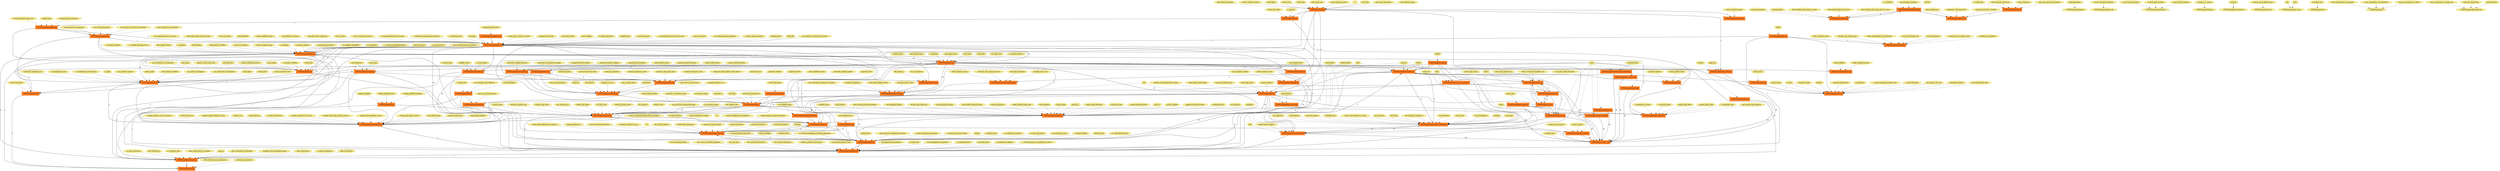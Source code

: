 digraph his_3 {
	node [color=chocolate1 shape=tab style=filled]
	"../TEST/mypi/typeops.py" -> "../TEST/mypi/subtypes.py" [label=7]
	"../TEST/mypi/maptype.py" -> "../TEST/mypi/subtypes.py" [label=1]
	"../TEST/mypi/types.py" -> "../TEST/mypi/subtypes.py" [label=25]
	"../TEST/mypi/stats.py" -> "../TEST/mypi/report.py" [label=1]
	"../TEST/mypi/perf_checker.py" -> "../TEST/mypi/report.py" [label=1]
	"../TEST/mypi/fastparse.py" -> "../TEST/mypi/exprtotype.py" [label=3]
	"../TEST/mypi/nodes.py" -> "../TEST/mypi/exprtotype.py" [label=1]
	"../TEST/mypi/subtypes.py" -> "../TEST/mypi/join.py" [label=11]
	"../TEST/mypi/typeops.py" -> "../TEST/mypi/join.py" [label=8]
	"../TEST/mypi/types.py" -> "../TEST/mypi/join.py" [label=27]
	"../TEST/mypi/emitwrapper.py" -> "../TEST/mypi/emitmodule.py" [label=2]
	"../TEST/mypi/emitclass.py" -> "../TEST/mypi/emitmodule.py" [label=2]
	"../TEST/mypi/util.py" -> "../TEST/mypi/emitmodule.py" [label=1]
	"../TEST/mypi/emitfunc.py" -> "../TEST/mypi/emitmodule.py" [label=2]
	"../TEST/mypi/util.py" -> "../TEST/mypi/actions_stubs.py" [label=1]
	"../TEST/mypi/subtypes.py" -> "../TEST/mypi/typeops.py" [label=3]
	"../TEST/mypi/sharedparse.py" -> "../TEST/mypi/typeops.py" [label=1]
	"../TEST/mypi/join.py" -> "../TEST/mypi/typeops.py" [label=1]
	"../TEST/mypi/typevars.py" -> "../TEST/mypi/typeops.py" [label=5]
	"../TEST/mypi/literals.py" -> "../TEST/mypi/typeops.py" [label=1]
	"../TEST/mypi/expandtype.py" -> "../TEST/mypi/typeops.py" [label=2]
	"../TEST/mypi/infer.py" -> "../TEST/mypi/typeops.py" [label=2]
	"../TEST/mypi/maptype.py" -> "../TEST/mypi/typeops.py" [label=1]
	"../TEST/mypi/types.py" -> "../TEST/mypi/typeops.py" [label=54]
	"../TEST/mypi/perf_checker.py" -> "../TEST/mypi/touch_checker.py" [label=9]
	"../TEST/mypi/incremental_checker.py" -> "../TEST/mypi/touch_checker.py" [label=9]
	"../TEST/mypi/strconv.py" -> "../TEST/mypi/touch_checker.py" [label=1]
	"../TEST/mypi/literals.py" -> "../TEST/mypi/reachability.py" [label=1]
	"../TEST/mypi/fastparse2.py" -> "../TEST/mypi/parse.py" [label=6]
	"../TEST/mypi/fastparse.py" -> "../TEST/mypi/parse.py" [label=6]
	"../TEST/mypi/actions_stubs.py" -> "../TEST/mypi/__main__.py" [label=28]
	"../TEST/mypi/async_matrix.py" -> "../TEST/mypi/__main__.py" [label=28]
	"../TEST/mypi/touch_checker.py" -> "../TEST/mypi/__main__.py" [label=28]
	"../TEST/mypi/runtests.py" -> "../TEST/mypi/__main__.py" [label=28]
	"../TEST/mypi/convert-cache.py" -> "../TEST/mypi/__main__.py" [label=28]
	"../TEST/mypi/perf_checker.py" -> "../TEST/mypi/__main__.py" [label=28]
	"../TEST/mypi/main.py" -> "../TEST/mypi/__main__.py" [label=28]
	"../TEST/mypi/variadics.py" -> "../TEST/mypi/__main__.py" [label=28]
	"../TEST/mypi/analyze_cache.py" -> "../TEST/mypi/__main__.py" [label=28]
	"../TEST/mypi/dump-ast.py" -> "../TEST/mypi/__main__.py" [label=28]
	"../TEST/mypi/stubgen.py" -> "../TEST/mypi/__main__.py" [label=28]
	"../TEST/mypi/download-mypyc-wheels.py" -> "../TEST/mypi/__main__.py" [label=28]
	"../TEST/mypi/incremental_checker.py" -> "../TEST/mypi/__main__.py" [label=28]
	"../TEST/mypi/test_case_to_actual.py" -> "../TEST/mypi/__main__.py" [label=28]
	"../TEST/mypi/typeops.py" -> "../TEST/mypi/semanal.py" [label=1]
	"../TEST/mypi/semanal_shared.py" -> "../TEST/mypi/semanal.py" [label=1]
	"../TEST/mypi/messages.py" -> "../TEST/mypi/semanal.py" [label=1]
	"../TEST/mypi/typeanal.py" -> "../TEST/mypi/semanal.py" [label=1]
	"../TEST/mypi/types.py" -> "../TEST/mypi/semanal.py" [label=3]
	"../TEST/mypi/semanal_main.py" -> "../TEST/mypi/semanal.py" [label=1]
	"../TEST/mypi/upload-pypi.py" -> "../TEST/mypi/convert-cache.py" [label=1]
	"../TEST/mypi/types.py" -> "../TEST/mypi/erasetype.py" [label=3]
	"../TEST/mypi/emitwrapper.py" -> "../TEST/mypi/emitclass.py" [label=1]
	"../TEST/mypi/emitfunc.py" -> "../TEST/mypi/emitclass.py" [label=8]
	"../TEST/mypi/sametypes.py" -> "../TEST/mypi/emitclass.py" [label=1]
	"../TEST/mypi/common.py" -> "../TEST/mypi/build.py" [label=4]
	"../TEST/mypi/emitmodule.py" -> "../TEST/mypi/build.py" [label=2]
	"../TEST/mypi/main.py" -> "../TEST/mypi/build.py" [label=5]
	"../TEST/mypi/util.py" -> "../TEST/mypi/build.py" [label=2]
	"../TEST/mypi/util.py" -> "../TEST/mypi/stats.py" [label=1]
	"../TEST/mypi/util.py" -> "../TEST/mypi/indirection.py" [label=1]
	"../TEST/mypi/touch_checker.py" -> "../TEST/mypi/perf_checker.py" [label=6]
	"../TEST/mypi/incremental_checker.py" -> "../TEST/mypi/perf_checker.py" [label=6]
	"../TEST/mypi/strconv.py" -> "../TEST/mypi/perf_checker.py" [label=1]
	"../TEST/mypi/typeops.py" -> "../TEST/mypi/semanal_infer.py" [label=2]
	"../TEST/mypi/typevars.py" -> "../TEST/mypi/semanal_infer.py" [label=1]
	"../TEST/mypi/types.py" -> "../TEST/mypi/semanal_infer.py" [label=15]
	"../TEST/mypi/memprofile.py" -> "../TEST/mypi/main.py" [label=1]
	"../TEST/mypi/util.py" -> "../TEST/mypi/main.py" [label=4]
	"../TEST/mypi/test_case_to_actual.py" -> "../TEST/mypi/main.py" [label=1]
	"../TEST/mypi/util.py" -> "../TEST/mypi/memprofile.py" [label=1]
	"../TEST/mypi/perf_checker.py" -> "../TEST/mypi/crash.py" [label=1]
	"../TEST/mypi/subtypes.py" -> "../TEST/mypi/messages.py" [label=4]
	"../TEST/mypi/build.py" -> "../TEST/mypi/messages.py" [label=58]
	"../TEST/mypi/main.py" -> "../TEST/mypi/messages.py" [label=58]
	"../TEST/mypi/perf_checker.py" -> "../TEST/mypi/messages.py" [label=4]
	"../TEST/mypi/types.py" -> "../TEST/mypi/messages.py" [label=18]
	"../TEST/mypi/stubdoc.py" -> "../TEST/mypi/stubgenc.py" [label=3]
	"../TEST/mypi/moduleinspect.py" -> "../TEST/mypi/stubgenc.py" [label=1]
	"../TEST/mypi/exprtotype.py" -> "../TEST/mypi/typeanal.py" [label=1]
	"../TEST/mypi/typeops.py" -> "../TEST/mypi/typeanal.py" [label=1]
	"../TEST/mypi/build.py" -> "../TEST/mypi/typeanal.py" [label=34]
	"../TEST/mypi/main.py" -> "../TEST/mypi/typeanal.py" [label=34]
	"../TEST/mypi/types.py" -> "../TEST/mypi/typeanal.py" [label=3]
	"../TEST/mypi/fixup.py" -> "../TEST/mypi/typeanal.py" [label=1]
	"../TEST/mypi/crash.py" -> "../TEST/mypi/genops.py" [label=1]
	"../TEST/mypi/literals.py" -> "../TEST/mypi/genops.py" [label=1]
	"../TEST/mypi/types.py" -> "../TEST/mypi/genops.py" [label=3]
	"../TEST/mypi/semanal.py" -> "../TEST/mypi/analyze_cache.py" [label=1]
	"../TEST/mypi/parse.py" -> "../TEST/mypi/fastparse2.py" [label=3]
	"../TEST/mypi/fastparse.py" -> "../TEST/mypi/fastparse2.py" [label=3]
	"../TEST/mypi/perf_checker.py" -> "../TEST/mypi/fastparse2.py" [label=1]
	"../TEST/mypi/erasetype.py" -> "../TEST/mypi/typevars.py" [label=1]
	"../TEST/mypi/types.py" -> "../TEST/mypi/suggestions.py" [label=6]
	"../TEST/mypi/subtypes.py" -> "../TEST/mypi/checkexpr.py" [label=1]
	"../TEST/mypi/join.py" -> "../TEST/mypi/checkexpr.py" [label=1]
	"../TEST/mypi/typeops.py" -> "../TEST/mypi/checkexpr.py" [label=4]
	"../TEST/mypi/touch_checker.py" -> "../TEST/mypi/checkexpr.py" [label=1]
	"../TEST/mypi/erasetype.py" -> "../TEST/mypi/checkexpr.py" [label=1]
	"../TEST/mypi/build.py" -> "../TEST/mypi/checkexpr.py" [label=6]
	"../TEST/mypi/main.py" -> "../TEST/mypi/checkexpr.py" [label=6]
	"../TEST/mypi/literals.py" -> "../TEST/mypi/checkexpr.py" [label=1]
	"../TEST/mypi/types.py" -> "../TEST/mypi/checkexpr.py" [label=45]
	"../TEST/mypi/fixup.py" -> "../TEST/mypi/checkexpr.py" [label=1]
	"../TEST/mypi/checkmember.py" -> "../TEST/mypi/checkexpr.py" [label=1]
	"../TEST/mypi/util.py" -> "../TEST/mypi/checkexpr.py" [label=1]
	"../TEST/mypi/checker.py" -> "../TEST/mypi/checkexpr.py" [label=4]
	"../TEST/mypi/moduleinspect.py" -> "../TEST/mypi/stubutil.py" [label=2]
	"../TEST/mypi/stats.py" -> "../TEST/mypi/expandtype.py" [label=1]
	"../TEST/mypi/parse.py" -> "../TEST/mypi/fastparse.py" [label=12]
	"../TEST/mypi/fastparse2.py" -> "../TEST/mypi/fastparse.py" [label=12]
	"../TEST/mypi/perf_checker.py" -> "../TEST/mypi/fastparse.py" [label=4]
	"../TEST/mypi/upload-pypi.py" -> "../TEST/mypi/dump-ast.py" [label=1]
	"../TEST/mypi/parse.py" -> "../TEST/mypi/dump-ast.py" [label=3]
	"../TEST/mypi/fastparse2.py" -> "../TEST/mypi/dump-ast.py" [label=3]
	"../TEST/mypi/fastparse.py" -> "../TEST/mypi/dump-ast.py" [label=3]
	"../TEST/mypi/types.py" -> "../TEST/mypi/typestate.py" [label=12]
	"../TEST/mypi/solve.py" -> "../TEST/mypi/infer.py" [label=2]
	"../TEST/mypi/constraints.py" -> "../TEST/mypi/infer.py" [label=2]
	"../TEST/mypi/expandtype.py" -> "../TEST/mypi/maptype.py" [label=1]
	"../TEST/mypi/subtypes.py" -> "../TEST/mypi/types.py" [label=1]
	"../TEST/mypi/subtypes.py" -> "../TEST/mypi/meet.py" [label=8]
	"../TEST/mypi/typeops.py" -> "../TEST/mypi/meet.py" [label=5]
	"../TEST/mypi/erasetype.py" -> "../TEST/mypi/meet.py" [label=2]
	"../TEST/mypi/maptype.py" -> "../TEST/mypi/meet.py" [label=2]
	"../TEST/mypi/types.py" -> "../TEST/mypi/meet.py" [label=42]
	"../TEST/mypi/subtypes.py" -> "../TEST/mypi/proper_plugin.py" [label=2]
	"../TEST/mypi/build.py" -> "../TEST/mypi/proper_plugin.py" [label=6]
	"../TEST/mypi/main.py" -> "../TEST/mypi/proper_plugin.py" [label=6]
	"../TEST/mypi/types.py" -> "../TEST/mypi/proper_plugin.py" [label=33]
	"../TEST/mypi/subtypes.py" -> "../TEST/mypi/checkmember.py" [label=1]
	"../TEST/mypi/typeops.py" -> "../TEST/mypi/checkmember.py" [label=18]
	"../TEST/mypi/erasetype.py" -> "../TEST/mypi/checkmember.py" [label=2]
	"../TEST/mypi/build.py" -> "../TEST/mypi/checkmember.py" [label=14]
	"../TEST/mypi/main.py" -> "../TEST/mypi/checkmember.py" [label=14]
	"../TEST/mypi/typeanal.py" -> "../TEST/mypi/checkmember.py" [label=1]
	"../TEST/mypi/expandtype.py" -> "../TEST/mypi/checkmember.py" [label=10]
	"../TEST/mypi/maptype.py" -> "../TEST/mypi/checkmember.py" [label=6]
	"../TEST/mypi/types.py" -> "../TEST/mypi/checkmember.py" [label=64]
	"../TEST/mypi/meet.py" -> "../TEST/mypi/checkmember.py" [label=2]
	"../TEST/mypi/nodes.py" -> "../TEST/mypi/checkmember.py" [label=1]
	"../TEST/mypi/semanal.py" -> "../TEST/mypi/semanal_main.py" [label=3]
	"../TEST/mypi/semanal_infer.py" -> "../TEST/mypi/semanal_main.py" [label=1]
	"../TEST/mypi/nodes.py" -> "../TEST/mypi/semanal_main.py" [label=2]
	"../TEST/mypi/state.py" -> "../TEST/mypi/semanal_main.py" [label=2]
	"../TEST/mypi/checker.py" -> "../TEST/mypi/semanal_main.py" [label=4]
	"../TEST/mypi/semanal_classprop.py" -> "../TEST/mypi/semanal_main.py" [label=4]
	"../TEST/mypi/upload-pypi.py" -> "../TEST/mypi/incremental_checker.py" [label=1]
	"../TEST/mypi/touch_checker.py" -> "../TEST/mypi/incremental_checker.py" [label=51]
	"../TEST/mypi/perf_checker.py" -> "../TEST/mypi/incremental_checker.py" [label=51]
	"../TEST/mypi/strconv.py" -> "../TEST/mypi/incremental_checker.py" [label=1]
	"../TEST/mypi/dump-ast.py" -> "../TEST/mypi/incremental_checker.py" [label=1]
	"../TEST/mypi/test_case_to_actual.py" -> "../TEST/mypi/incremental_checker.py" [label=1]
	"../TEST/mypi/stubutil.py" -> "../TEST/mypi/moduleinspect.py" [label=1]
	"../TEST/mypi/subtypes.py" -> "../TEST/mypi/checker.py" [label=7]
	"../TEST/mypi/typeops.py" -> "../TEST/mypi/checker.py" [label=6]
	"../TEST/mypi/build.py" -> "../TEST/mypi/checker.py" [label=26]
	"../TEST/mypi/main.py" -> "../TEST/mypi/checker.py" [label=26]
	"../TEST/mypi/messages.py" -> "../TEST/mypi/checker.py" [label=1]
	"../TEST/mypi/typeanal.py" -> "../TEST/mypi/checker.py" [label=3]
	"../TEST/mypi/types.py" -> "../TEST/mypi/checker.py" [label=34]
	"../TEST/mypi/state.py" -> "../TEST/mypi/checker.py" [label=3]
	"../TEST/mypi/semanal_main.py" -> "../TEST/mypi/checker.py" [label=4]
	"../TEST/mypi/sametypes.py" -> "../TEST/mypi/checker.py" [label=2]
	"../TEST/mypi/main.py" -> "../TEST/mypi/dmypy_server.py" [label=1]
	"../TEST/mypi/strconv.py" -> "../TEST/mypi/emitfunc.py" [label=1]
	"../TEST/mypi/subtypes.py" -> "../TEST/mypi/solve.py" [label=1]
	"../TEST/mypi/join.py" -> "../TEST/mypi/solve.py" [label=1]
	"../TEST/mypi/types.py" -> "../TEST/mypi/solve.py" [label=6]
	"../TEST/mypi/meet.py" -> "../TEST/mypi/solve.py" [label=1]
	"../TEST/mypi/typeops.py" -> "../TEST/mypi/sametypes.py" [label=1]
	"../TEST/mypi/types.py" -> "../TEST/mypi/sametypes.py" [label=9]
	"../TEST/mypi/subtypes.py" -> "../TEST/mypi/constraints.py" [label=3]
	"../TEST/mypi/typeops.py" -> "../TEST/mypi/constraints.py" [label=2]
	"../TEST/mypi/erasetype.py" -> "../TEST/mypi/constraints.py" [label=4]
	"../TEST/mypi/checkexpr.py" -> "../TEST/mypi/constraints.py" [label=1]
	"../TEST/mypi/types.py" -> "../TEST/mypi/constraints.py" [label=12]
	"../TEST/mypi/sametypes.py" -> "../TEST/mypi/constraints.py" [label=1]
	"../TEST/mypi/perf_checker.py" -> "../TEST/mypi/semanal_classprop.py" [label=3]
	node [color=khaki shape=ellipse]
	edge [style=dashed]
	extract_refexpr_names -> "../TEST/mypi/checkexpr.py"
	erase_def_to_union_or_bound -> "../TEST/mypi/typeops.py"
	supported_self_type -> "../TEST/mypi/typeops.py"
	is_same_constraint -> "../TEST/mypi/constraints.py"
	toposort -> "../TEST/mypi/emitmodule.py"
	is_tuple -> "../TEST/mypi/meet.py"
	expr_to_unanalyzed_type -> "../TEST/mypi/exprtotype.py"
	join_instances_via_supertype -> "../TEST/mypi/join.py"
	get_commits_starting_at -> "../TEST/mypi/incremental_checker.py"
	any_causes_overload_ambiguity -> "../TEST/mypi/checkexpr.py"
	calculate_class_vars -> "../TEST/mypi/semanal_classprop.py"
	generate_guarded -> "../TEST/mypi/stubutil.py"
	get_enum_values -> "../TEST/mypi/typeops.py"
	ensure_dir_exists -> "../TEST/mypi/stats.py"
	get_proper_type_instance -> "../TEST/mypi/proper_plugin.py"
	native_function_header -> "../TEST/mypi/emitfunc.py"
	class_callable -> "../TEST/mypi/typeops.py"
	remove_dups -> "../TEST/mypi/typeanal.py"
	get_possible_variants -> "../TEST/mypi/meet.py"
	analyze_descriptor_access -> "../TEST/mypi/checkmember.py"
	is_equivalent -> "../TEST/mypi/subtypes.py"
	is_protocol_implementation -> "../TEST/mypi/subtypes.py"
	is_literal_type_like -> "../TEST/mypi/typeops.py"
	callable_type -> "../TEST/mypi/typeops.py"
	expand_func -> "../TEST/mypi/checker.py"
	sort_classes -> "../TEST/mypi/emitmodule.py"
	temp_message_builder -> "../TEST/mypi/messages.py"
	getsitepackages -> "../TEST/mypi/sitepkgs.py"
	print_offset -> "../TEST/mypi/perf_checker.py"
	build_single_module -> "../TEST/mypi/build.py"
	any_constraints -> "../TEST/mypi/constraints.py"
	report -> "../TEST/mypi/perf_checker.py"
	is_recursive_pair -> "../TEST/mypi/typeops.py"
	insert_exception_handling -> "../TEST/mypi/exceptions.py"
	has_any_type -> "../TEST/mypi/checkexpr.py"
	start_daemon -> "../TEST/mypi/incremental_checker.py"
	map_instance_to_direct_supertypes -> "../TEST/mypi/maptype.py"
	find_node_type -> "../TEST/mypi/subtypes.py"
	is_optional -> "../TEST/mypi/types.py"
	infer_decorator_signature_if_simple -> "../TEST/mypi/semanal_infer.py"
	find_python_encoding -> "../TEST/mypi/util.py"
	infer_operator_assignment_method -> "../TEST/mypi/checker.py"
	is_complete_type -> "../TEST/mypi/constraints.py"
	reset_global_state -> "../TEST/mypi/typestate.py"
	generate_c_extension_shim -> "../TEST/mypi/build.py"
	is_more_precise -> "../TEST/mypi/subtypes.py"
	has_coroutine_decorator -> "../TEST/mypi/checkexpr.py"
	strict_optional_set -> "../TEST/mypi/state.py"
	fail -> "../TEST/mypi/build.py"
	main -> "../TEST/mypi/stubgen.py"
	has_erased_component -> "../TEST/mypi/checkexpr.py"
	main -> "../TEST/mypi/perf_checker.py"
	adjust_tuple -> "../TEST/mypi/meet.py"
	_python_executable_from_version -> "../TEST/mypi/main.py"
	restore_saved_attrs -> "../TEST/mypi/semanal_main.py"
	infer_constraints_for_callable -> "../TEST/mypi/constraints.py"
	check_for_explicit_any -> "../TEST/mypi/typeanal.py"
	plural_s -> "../TEST/mypi/messages.py"
	compile_scc_to_ir -> "../TEST/mypi/emitmodule.py"
	make_suggestion_anys -> "../TEST/mypi/suggestions.py"
	download_files -> "../TEST/mypi/download-mypyc-wheels.py"
	is_generic -> "../TEST/mypi/stats.py"
	walk_packages -> "../TEST/mypi/stubutil.py"
	extract_module_names -> "../TEST/mypi/indirection.py"
	neg_op -> "../TEST/mypi/constraints.py"
	find_module_path_using_sys_path -> "../TEST/mypi/stubutil.py"
	try_getting_int_literals_from_type -> "../TEST/mypi/typeops.py"
	pretty_callable -> "../TEST/mypi/messages.py"
	get_mypy_config -> "../TEST/mypi/build.py"
	fixed_comparison -> "../TEST/mypi/reachability.py"
	save_cache -> "../TEST/mypi/incremental_checker.py"
	expand_type_by_instance -> "../TEST/mypi/expandtype.py"
	replace_callable_return_type -> "../TEST/mypi/checkexpr.py"
	find_module_path_and_all_py2 -> "../TEST/mypi/stubutil.py"
	test_incremental -> "../TEST/mypi/incremental_checker.py"
	join_types -> "../TEST/mypi/join.py"
	generate_setter -> "../TEST/mypi/emitclass.py"
	type_object_type -> "../TEST/mypi/checkmember.py"
	map_instance_to_supertypes -> "../TEST/mypi/maptype.py"
	group_comparison_operands -> "../TEST/mypi/checker.py"
	native_getter_name -> "../TEST/mypi/emitfunc.py"
	trial -> "../TEST/mypi/perf_checker.py"
	is_py3_std_lib_module -> "../TEST/mypi/moduleinfo.py"
	parse_type_ignore_tag -> "../TEST/mypi/fastparse.py"
	process_top_levels -> "../TEST/mypi/semanal_main.py"
	get_partial_instance_type -> "../TEST/mypi/checkexpr.py"
	analyze_type_alias -> "../TEST/mypi/typeanal.py"
	non_method_protocol_members -> "../TEST/mypi/subtypes.py"
	encode_as_c_string -> "../TEST/mypi/cstring.py"
	remove_imported_names_from_symtable -> "../TEST/mypi/semanal.py"
	get_proper_type -> "../TEST/mypi/types.py"
	get_omitted_any -> "../TEST/mypi/typeanal.py"
	copy_type -> "../TEST/mypi/types.py"
	instance_alias_type -> "../TEST/mypi/checkmember.py"
	infer_constraints_if_possible -> "../TEST/mypi/constraints.py"
	erase_typevars -> "../TEST/mypi/erasetype.py"
	emit_undefined_check -> "../TEST/mypi/emitclass.py"
	generate_native_function -> "../TEST/mypi/emitfunc.py"
	_is_proper_subtype -> "../TEST/mypi/subtypes.py"
	arg_approximate_similarity -> "../TEST/mypi/checkexpr.py"
	correct_relative_import -> "../TEST/mypi/util.py"
	test -> "../TEST/mypi/touch_checker.py"
	coerce_to_literal -> "../TEST/mypi/typeops.py"
	strip_py -> "../TEST/mypi/find_sources.py"
	refine_callable -> "../TEST/mypi/suggestions.py"
	fill_typevars -> "../TEST/mypi/typevars.py"
	strip_type -> "../TEST/mypi/types.py"
	delete_folder -> "../TEST/mypi/perf_checker.py"
	is_subtype_ignoring_tvars -> "../TEST/mypi/subtypes.py"
	check_protocol_status -> "../TEST/mypi/semanal_classprop.py"
	generate_wrapper_function -> "../TEST/mypi/emitwrapper.py"
	generate_readonly_getter -> "../TEST/mypi/emitclass.py"
	try_getting_instance_fallback -> "../TEST/mypi/typeops.py"
	check_final_member -> "../TEST/mypi/checkmember.py"
	overload_can_never_match -> "../TEST/mypi/checker.py"
	check_type_arguments_in_targets -> "../TEST/mypi/semanal_main.py"
	append_invariance_notes -> "../TEST/mypi/messages.py"
	execute -> "../TEST/mypi/touch_checker.py"
	find_module_path_using_py2_sys_path -> "../TEST/mypi/stubutil.py"
	custom_special_method -> "../TEST/mypi/typeops.py"
	infer_python_executable -> "../TEST/mypi/main.py"
	lookup_qualified -> "../TEST/mypi/fixup.py"
	cleanup_builtin_scc -> "../TEST/mypi/semanal_main.py"
	local_definitions -> "../TEST/mypi/nodes.py"
	flatten -> "../TEST/mypi/checker.py"
	is_c_module -> "../TEST/mypi/moduleinspect.py"
	is_literal_none -> "../TEST/mypi/checker.py"
	is_valid_type -> "../TEST/mypi/stubdoc.py"
	collect_any_types -> "../TEST/mypi/typeanal.py"
	object_or_any_from_type -> "../TEST/mypi/join.py"
	format_key_list -> "../TEST/mypi/messages.py"
	meet_similar_callables -> "../TEST/mypi/meet.py"
	prepare_method_def -> "../TEST/mypi/genops.py"
	are_tuples_overlapping -> "../TEST/mypi/meet.py"
	main -> "../TEST/mypi/test_case_to_actual.py"
	is_subtype_no_promote -> "../TEST/mypi/checker.py"
	is_dangerous_target -> "../TEST/mypi/proper_plugin.py"
	get_ir_cache_name -> "../TEST/mypi/emitmodule.py"
	for_function -> "../TEST/mypi/messages.py"
	set_any_tvars -> "../TEST/mypi/typeanal.py"
	hash_digest -> "../TEST/mypi/util.py"
	main -> "../TEST/mypi/main.py"
	lookup_qualified_alias -> "../TEST/mypi/fixup.py"
	is_same_arg_prefix -> "../TEST/mypi/checker.py"
	process_package_roots -> "../TEST/mypi/main.py"
	is_dataclass -> "../TEST/mypi/genops.py"
	is_valid_multipart_property_def -> "../TEST/mypi/genops.py"
	cleanup -> "../TEST/mypi/incremental_checker.py"
	function_type -> "../TEST/mypi/typeops.py"
	run_mypy -> "../TEST/mypi/incremental_checker.py"
	capitalize -> "../TEST/mypi/messages.py"
	pointerize -> "../TEST/mypi/emitmodule.py"
	is_same_symbol -> "../TEST/mypi/semanal.py"
	generate_slots -> "../TEST/mypi/emitclass.py"
	process_top_level_function -> "../TEST/mypi/semanal_main.py"
	bytes_to_human_readable_repr -> "../TEST/mypi/fastparse.py"
	is_special_target -> "../TEST/mypi/proper_plugin.py"
	is_no_type_check_decorator -> "../TEST/mypi/fastparse.py"
	bind_self -> "../TEST/mypi/typeops.py"
	has_type_vars -> "../TEST/mypi/types.py"
	simplify_union -> "../TEST/mypi/sametypes.py"
	get_isinstance_type -> "../TEST/mypi/checker.py"
	parse -> "../TEST/mypi/fastparse2.py"
	native_setter_name -> "../TEST/mypi/emitfunc.py"
	invert_flag_name -> "../TEST/mypi/main.py"
	is_async_def -> "../TEST/mypi/checkexpr.py"
	iterate_python_lines -> "../TEST/mypi/report.py"
	generate_getter -> "../TEST/mypi/emitclass.py"
	lookup_member_var_or_accessor -> "../TEST/mypi/checkmember.py"
	are_typed_dicts_overlapping -> "../TEST/mypi/meet.py"
	parse_type_string -> "../TEST/mypi/fastparse.py"
	generate_richcompare_wrapper -> "../TEST/mypi/emitwrapper.py"
	meet_types -> "../TEST/mypi/meet.py"
	is_third_party_module -> "../TEST/mypi/moduleinfo.py"
	flip_compat_check -> "../TEST/mypi/subtypes.py"
	count_stats -> "../TEST/mypi/util.py"
	analyze_must_defined_regs -> "../TEST/mypi/analysis.py"
	try_getting_str_literals_from_type -> "../TEST/mypi/typeops.py"
	is_py2_std_lib_module -> "../TEST/mypi/moduleinfo.py"
	main -> "../TEST/mypi/runtests.py"
	parse -> "../TEST/mypi/fastparse.py"
	report_most_common -> "../TEST/mypi/analyze_cache.py"
	set_expected -> "../TEST/mypi/incremental_checker.py"
	map_instance_to_supertype -> "../TEST/mypi/maptype.py"
	stop_daemon -> "../TEST/mypi/incremental_checker.py"
	parse -> "../TEST/mypi/parse.py"
	is_subtype -> "../TEST/mypi/subtypes.py"
	process_options -> "../TEST/mypi/main.py"
	kill -> "../TEST/mypi/dmypy_os.py"
	freeze_type_vars -> "../TEST/mypi/checkmember.py"
	get_package_properties -> "../TEST/mypi/moduleinspect.py"
	is_final_node -> "../TEST/mypi/nodes.py"
	has_uninhabited_component -> "../TEST/mypi/checkexpr.py"
	calculate_mro -> "../TEST/mypi/mro.py"
	callable_name -> "../TEST/mypi/messages.py"
	fail -> "../TEST/mypi/main.py"
	semantic_analysis_for_scc -> "../TEST/mypi/semanal_main.py"
	register_reporter -> "../TEST/mypi/report.py"
	is_identity_signature -> "../TEST/mypi/semanal_infer.py"
	analyze_union_member_access -> "../TEST/mypi/checkmember.py"
	get_nth_commit -> "../TEST/mypi/incremental_checker.py"
	try_getting_literal -> "../TEST/mypi/checkexpr.py"
	freshen_function_type_vars -> "../TEST/mypi/expandtype.py"
	try_expanding_enum_to_union -> "../TEST/mypi/typeops.py"
	names_modified_in_lvalue -> "../TEST/mypi/semanal.py"
	proper_type_hook -> "../TEST/mypi/proper_plugin.py"
	main -> "../TEST/mypi/async_matrix.py"
	infer_method_sig -> "../TEST/mypi/stubgenc.py"
	generate_c -> "../TEST/mypi/build.py"
	all_same_types -> "../TEST/mypi/checkexpr.py"
	error_submodule_not_updated -> "../TEST/mypi/git.py"
	find_member -> "../TEST/mypi/subtypes.py"
	main -> "../TEST/mypi/variadics.py"
	strip_quotes -> "../TEST/mypi/messages.py"
	mypy_comments_to_config_map -> "../TEST/mypi/config_parser.py"
	is_typed_callable -> "../TEST/mypi/checker.py"
	type_object_type_from_function -> "../TEST/mypi/typeops.py"
	collect_all_inner_types -> "../TEST/mypi/typeanal.py"
	contains_int_or_tuple_of_ints -> "../TEST/mypi/reachability.py"
	calculate_class_abstract_status -> "../TEST/mypi/semanal_classprop.py"
	is_named_instance -> "../TEST/mypi/types.py"
	erase_to_bound -> "../TEST/mypi/typeops.py"
	get_missing_protocol_members -> "../TEST/mypi/messages.py"
	is_same_types -> "../TEST/mypi/sametypes.py"
	main -> "../TEST/mypi/dump-ast.py"
	is_literal_type -> "../TEST/mypi/types.py"
	is_trait_decorator -> "../TEST/mypi/genops.py"
	generate_new_for_class -> "../TEST/mypi/emitclass.py"
	collect_memory_stats -> "../TEST/mypi/memprofile.py"
	print_offset -> "../TEST/mypi/touch_checker.py"
	find_defining_module -> "../TEST/mypi/messages.py"
	generate_getseters -> "../TEST/mypi/emitclass.py"
	consider_sys_platform -> "../TEST/mypi/reachability.py"
	flatten_types -> "../TEST/mypi/checker.py"
	format_item_name_list -> "../TEST/mypi/messages.py"
	initialize_repo -> "../TEST/mypi/incremental_checker.py"
	fix_instance -> "../TEST/mypi/typeanal.py"
	short_type -> "../TEST/mypi/util.py"
	literal -> "../TEST/mypi/literals.py"
	write_file -> "../TEST/mypi/build.py"
	tuple_fallback -> "../TEST/mypi/typeops.py"
	get_proper_types -> "../TEST/mypi/types.py"
	get_bad_protocol_flags -> "../TEST/mypi/messages.py"
	catch_errors -> "../TEST/mypi/crash.py"
	shared_lib_name -> "../TEST/mypi/common.py"
	main -> "../TEST/mypi/touch_checker.py"
	generate_property_setter -> "../TEST/mypi/emitclass.py"
	get_conflict_protocol_types -> "../TEST/mypi/messages.py"
	ensure_environment_is_ready -> "../TEST/mypi/incremental_checker.py"
	write_junit_xml -> "../TEST/mypi/util.py"
	flatten_tvars -> "../TEST/mypi/typeanal.py"
	if -> "../TEST/mypi/semanal_main.py"
	make_simplified_union -> "../TEST/mypi/typeops.py"
	help -> "../TEST/mypi/test_case_to_actual.py"
	has_no_typevars -> "../TEST/mypi/typevars.py"
	format_string_list -> "../TEST/mypi/messages.py"
	analyze_var -> "../TEST/mypi/checkmember.py"
	make_inferred_type_note -> "../TEST/mypi/messages.py"
	try_getting_str_literals -> "../TEST/mypi/typeops.py"
	get_mypyc_attr_call -> "../TEST/mypi/genops.py"
	infer_sig_from_docstring -> "../TEST/mypi/stubdoc.py"
	check_python_version -> "../TEST/mypi/util.py"
	get_state_ir_cache_name -> "../TEST/mypi/emitmodule.py"
	specialize_function -> "../TEST/mypi/genops.py"
	set_callable_name -> "../TEST/mypi/semanal_shared.py"
	best_matches -> "../TEST/mypi/messages.py"
	get_all_leaf_targets -> "../TEST/mypi/semanal_main.py"
	trivial_meet -> "../TEST/mypi/meet.py"
	nothing -> "../TEST/mypi/semanal_main.py"
	get_module_func_defs -> "../TEST/mypi/genops.py"
	get_commits -> "../TEST/mypi/incremental_checker.py"
	split_and_match_files -> "../TEST/mypi/config_parser.py"
	"=" -> "../TEST/mypi/util.py"
	infer_condition_value -> "../TEST/mypi/reachability.py"
	add_type_promotion -> "../TEST/mypi/semanal_classprop.py"
	map_type_from_supertype -> "../TEST/mypi/typeops.py"
	get_func_def -> "../TEST/mypi/genops.py"
	true_or_false -> "../TEST/mypi/typeops.py"
	unify_generic_callable -> "../TEST/mypi/subtypes.py"
	generate_c_function_stub -> "../TEST/mypi/stubgenc.py"
	erase_to_union_or_bound -> "../TEST/mypi/typeops.py"
	write_out -> "../TEST/mypi/test_case_to_actual.py"
	extract_type -> "../TEST/mypi/messages.py"
	nothing -> "../TEST/mypi/checker.py"
	console_entry -> "../TEST/mypi/__main__.py"
	covers_at_runtime -> "../TEST/mypi/subtypes.py"
	join_type_list -> "../TEST/mypi/join.py"
	confirm -> "../TEST/mypi/actions_stubs.py"
	hard_exit -> "../TEST/mypi/util.py"
	find_fixed_callable_return -> "../TEST/mypi/semanal_infer.py"
	has_any_from_unimported_type -> "../TEST/mypi/typeanal.py"
	parse_args -> "../TEST/mypi/upload-pypi.py"
	is_trait -> "../TEST/mypi/genops.py"
	dump -> "../TEST/mypi/dump-ast.py"
	check_self_arg -> "../TEST/mypi/checkmember.py"
	check_type_arguments -> "../TEST/mypi/semanal_main.py"
	proper_types_hook -> "../TEST/mypi/proper_plugin.py"
	a -> "../TEST/mypi/semanal.py"
	get_class_descriptors -> "../TEST/mypi/util.py"
	calculate_return_type -> "../TEST/mypi/semanal_infer.py"
	is_valid_inferred_type -> "../TEST/mypi/checker.py"
	restrict_subtype_away -> "../TEST/mypi/subtypes.py"
	erase_type -> "../TEST/mypi/erasetype.py"
	make_touch_wrappers -> "../TEST/mypi/touch_checker.py"
	fix_instance_types -> "../TEST/mypi/typeanal.py"
	unpack_callback_protocol -> "../TEST/mypi/join.py"
	generate_class_type_decl -> "../TEST/mypi/emitclass.py"
	indent -> "../TEST/mypi/strconv.py"
	infer_function_type_arguments -> "../TEST/mypi/infer.py"
	join_simple -> "../TEST/mypi/join.py"
	narrow_declared_type -> "../TEST/mypi/meet.py"
	_is_subtype -> "../TEST/mypi/subtypes.py"
	consider_sys_version_info -> "../TEST/mypi/reachability.py"
	main -> "../TEST/mypi/download-mypyc-wheels.py"
	main -> "../TEST/mypi/incremental_checker.py"
	typed_dict_mapping_pair -> "../TEST/mypi/meet.py"
	is_more_general_arg_prefix -> "../TEST/mypi/checker.py"
	build_using_shared_lib -> "../TEST/mypi/build.py"
	get_meminfo -> "../TEST/mypi/dmypy_server.py"
	argument_elide_name -> "../TEST/mypi/sharedparse.py"
	semantic_analyze_target -> "../TEST/mypi/semanal_main.py"
	generate_setup_for_class -> "../TEST/mypi/emitclass.py"
	is_valid_constructor -> "../TEST/mypi/checkmember.py"
	is_similar_callables -> "../TEST/mypi/join.py"
	names_modified_by_assignment -> "../TEST/mypi/semanal.py"
	simplify_away_incomplete_types -> "../TEST/mypi/constraints.py"
	pretty_or -> "../TEST/mypi/messages.py"
	is_proper_subtype -> "../TEST/mypi/subtypes.py"
	analyze_member_var_access -> "../TEST/mypi/checkmember.py"
	print_offset -> "../TEST/mypi/incremental_checker.py"
	detach_callable -> "../TEST/mypi/checker.py"
	is_literal_enum -> "../TEST/mypi/checker.py"
	is_unsafe_overlapping_overload_signatures -> "../TEST/mypi/checker.py"
	compile_modules_to_c -> "../TEST/mypi/emitmodule.py"
	apply_all -> "../TEST/mypi/actions_stubs.py"
	test_repo -> "../TEST/mypi/incremental_checker.py"
	expand_type -> "../TEST/mypi/expandtype.py"
	parse_signature -> "../TEST/mypi/stubdoc.py"
	_infer_constraints -> "../TEST/mypi/constraints.py"
	generate_native_getters_and_setters -> "../TEST/mypi/emitclass.py"
	infer_reachability_of_if_statement -> "../TEST/mypi/reachability.py"
	compute_vtable -> "../TEST/mypi/genops.py"
	try_getting_literals_from_type -> "../TEST/mypi/typeops.py"
	main -> "../TEST/mypi/actions_stubs.py"
	generate_class -> "../TEST/mypi/emitclass.py"
	callable_corresponding_argument -> "../TEST/mypi/typeops.py"
	error_submodule_not_initialized -> "../TEST/mypi/git.py"
	check_type_parameter -> "../TEST/mypi/subtypes.py"
	is_overlapping_types -> "../TEST/mypi/meet.py"
	has_explicit_any -> "../TEST/mypi/typeanal.py"
	apply_semantic_analyzer_patches -> "../TEST/mypi/semanal.py"
	is_duplicate_mapping -> "../TEST/mypi/checkexpr.py"
	build_ir -> "../TEST/mypi/genops.py"
	verify_git_integrity_or_abort -> "../TEST/mypi/git.py"
	assert_will_always_fail -> "../TEST/mypi/reachability.py"
	format_type_distinctly -> "../TEST/mypi/messages.py"
	process_functions -> "../TEST/mypi/semanal_main.py"
	is_overlapping_erased_types -> "../TEST/mypi/meet.py"
	parse_and_typecheck -> "../TEST/mypi/emitmodule.py"
	is_improper_type -> "../TEST/mypi/proper_plugin.py"
	merge_typevars_in_callables_by_name -> "../TEST/mypi/checkexpr.py"
	analyze_type_type_member_access -> "../TEST/mypi/checkmember.py"
	generate_vtables -> "../TEST/mypi/emitclass.py"
	main -> "../TEST/mypi/convert-cache.py"
	class_derivation_paths -> "../TEST/mypi/maptype.py"
	main -> "../TEST/mypi/analyze_cache.py"
	wrapper_function_header -> "../TEST/mypi/emitwrapper.py"
	infer_type_arguments -> "../TEST/mypi/infer.py"
	is_singleton_type -> "../TEST/mypi/typeops.py"
	solve_constraints -> "../TEST/mypi/solve.py"
	is_callable_compatible -> "../TEST/mypi/subtypes.py"
	infer_arg_sig_from_docstring -> "../TEST/mypi/stubdoc.py"
	alive -> "../TEST/mypi/dmypy_os.py"
	lookup_qualified_typeinfo -> "../TEST/mypi/fixup.py"
	split_module_names -> "../TEST/mypi/util.py"
	is_same_constraints -> "../TEST/mypi/constraints.py"
	worker -> "../TEST/mypi/moduleinspect.py"
	print_memory_profile -> "../TEST/mypi/memprofile.py"
	delete_folder -> "../TEST/mypi/touch_checker.py"
	true_only -> "../TEST/mypi/typeops.py"
	get_member_expr_fullname -> "../TEST/mypi/nodes.py"
	execute -> "../TEST/mypi/incremental_checker.py"
	trivial_join -> "../TEST/mypi/join.py"
	generate_dunder_wrapper -> "../TEST/mypi/emitwrapper.py"
	generate_bool_wrapper -> "../TEST/mypi/emitwrapper.py"
	generate_stub_for_c_module -> "../TEST/mypi/stubgenc.py"
	is_same_type -> "../TEST/mypi/sametypes.py"
	report_counter -> "../TEST/mypi/analyze_cache.py"
	infer_constraints -> "../TEST/mypi/constraints.py"
	analyze_none_member_access -> "../TEST/mypi/checkmember.py"
	split_directive -> "../TEST/mypi/config_parser.py"
	variance_string -> "../TEST/mypi/messages.py"
	execute -> "../TEST/mypi/perf_checker.py"
}
